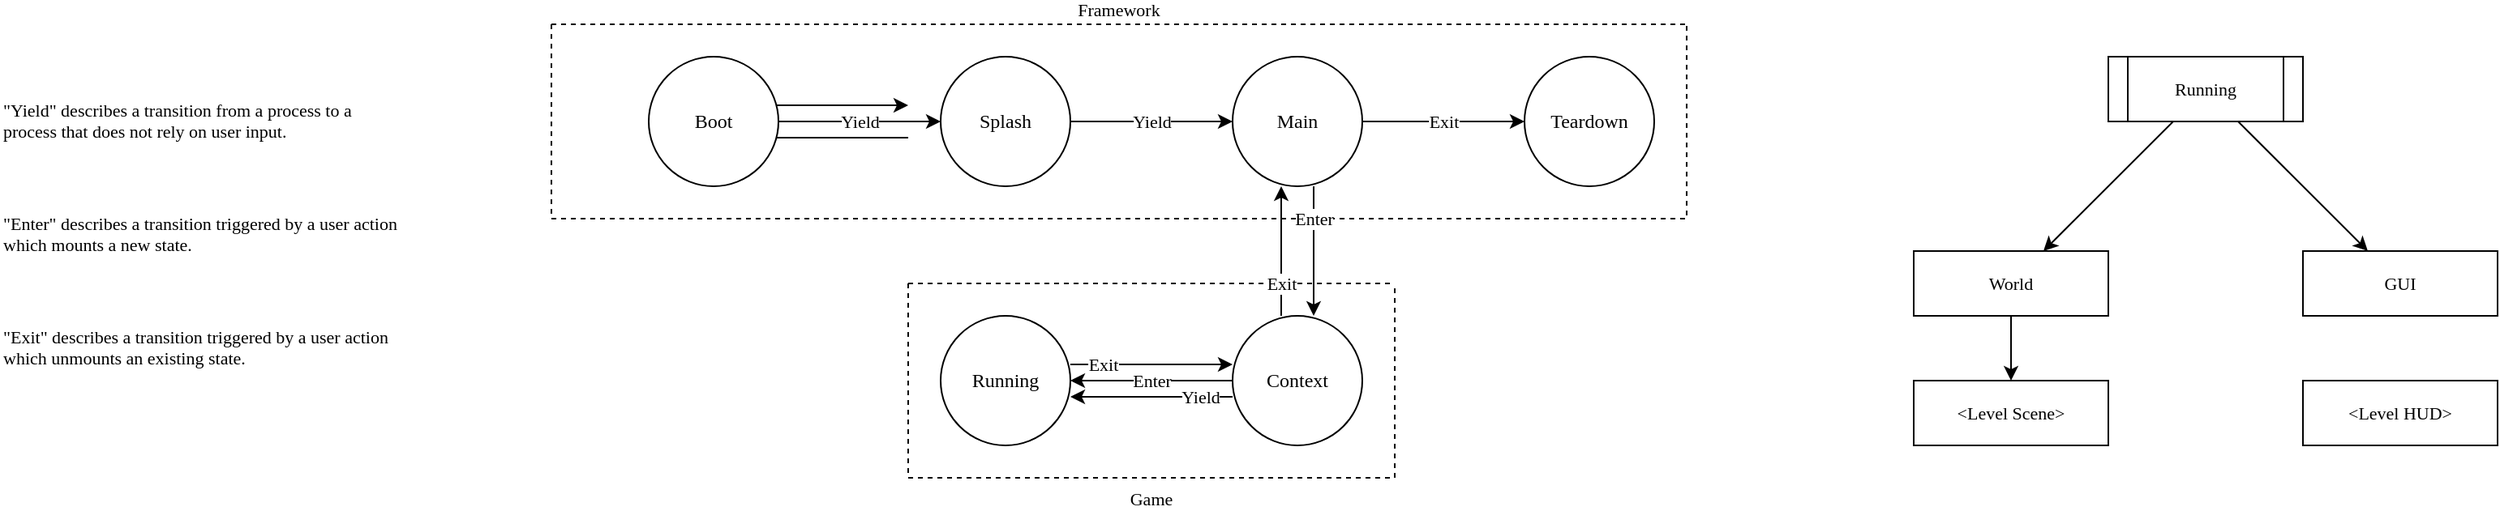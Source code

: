 <mxfile version="21.2.8" type="device" pages="3">
  <diagram name="State Logic" id="NnoxEb0QMjxid6hdBpxM">
    <mxGraphModel dx="1820" dy="840" grid="1" gridSize="10" guides="1" tooltips="1" connect="1" arrows="1" fold="1" page="0" pageScale="1" pageWidth="850" pageHeight="1100" math="0" shadow="0">
      <root>
        <mxCell id="0" />
        <mxCell id="1" parent="0" />
        <mxCell id="Lhrxni2wcswHrxkP7mG--42" value="Game" style="swimlane;startSize=0;fontFamily=Fira Code;fontSize=11;fontColor=default;dashed=1;labelPosition=center;verticalLabelPosition=bottom;align=center;verticalAlign=top;fontStyle=0" parent="1" vertex="1">
          <mxGeometry x="180" y="460" width="300" height="120" as="geometry">
            <mxRectangle x="260" y="500" width="70" height="30" as="alternateBounds" />
          </mxGeometry>
        </mxCell>
        <mxCell id="Lhrxni2wcswHrxkP7mG--5" value="Running" style="rounded=0;whiteSpace=wrap;html=1;fontFamily=Fira Code;shape=ellipse;perimeter=ellipsePerimeter;" parent="Lhrxni2wcswHrxkP7mG--42" vertex="1">
          <mxGeometry x="20" y="20" width="80" height="80" as="geometry" />
        </mxCell>
        <mxCell id="Lhrxni2wcswHrxkP7mG--60" value="Enter" style="edgeStyle=none;shape=connector;rounded=0;orthogonalLoop=1;jettySize=auto;html=1;labelBackgroundColor=default;strokeColor=default;fontFamily=Fira Code;fontSize=11;fontColor=default;endArrow=classic;" parent="Lhrxni2wcswHrxkP7mG--42" source="Lhrxni2wcswHrxkP7mG--6" target="Lhrxni2wcswHrxkP7mG--5" edge="1">
          <mxGeometry relative="1" as="geometry" />
        </mxCell>
        <mxCell id="Lhrxni2wcswHrxkP7mG--6" value="Context" style="rounded=0;whiteSpace=wrap;html=1;fontFamily=Fira Code;shape=ellipse;perimeter=ellipsePerimeter;" parent="Lhrxni2wcswHrxkP7mG--42" vertex="1">
          <mxGeometry x="200" y="20" width="80" height="80" as="geometry" />
        </mxCell>
        <mxCell id="Lhrxni2wcswHrxkP7mG--9" value="Exit" style="rounded=0;orthogonalLoop=1;jettySize=auto;html=1;entryX=0;entryY=0.375;entryDx=0;entryDy=0;entryPerimeter=0;exitX=1;exitY=0.375;exitDx=0;exitDy=0;exitPerimeter=0;fontFamily=Fira Code;" parent="Lhrxni2wcswHrxkP7mG--42" source="Lhrxni2wcswHrxkP7mG--5" target="Lhrxni2wcswHrxkP7mG--6" edge="1">
          <mxGeometry x="-0.6" relative="1" as="geometry">
            <mxPoint x="110" y="50" as="sourcePoint" />
            <mxPoint as="offset" />
          </mxGeometry>
        </mxCell>
        <mxCell id="Lhrxni2wcswHrxkP7mG--13" value="Yield" style="edgeStyle=none;shape=connector;rounded=0;orthogonalLoop=1;jettySize=auto;html=1;labelBackgroundColor=default;strokeColor=default;fontFamily=Fira Code;fontSize=11;fontColor=default;endArrow=classic;entryX=1;entryY=0.625;entryDx=0;entryDy=0;entryPerimeter=0;exitX=0;exitY=0.625;exitDx=0;exitDy=0;exitPerimeter=0;" parent="Lhrxni2wcswHrxkP7mG--42" source="Lhrxni2wcswHrxkP7mG--6" target="Lhrxni2wcswHrxkP7mG--5" edge="1">
          <mxGeometry x="-0.6" relative="1" as="geometry">
            <mxPoint x="210" y="70" as="sourcePoint" />
            <mxPoint x="110" y="70" as="targetPoint" />
            <mxPoint as="offset" />
          </mxGeometry>
        </mxCell>
        <mxCell id="Lhrxni2wcswHrxkP7mG--43" value="Framework" style="swimlane;startSize=0;fontFamily=Fira Code;fontSize=11;fontColor=default;dashed=1;labelPosition=center;verticalLabelPosition=top;align=center;verticalAlign=bottom;fontStyle=0" parent="1" vertex="1">
          <mxGeometry x="-40" y="300" width="700" height="120" as="geometry">
            <mxRectangle x="260" y="500" width="70" height="30" as="alternateBounds" />
          </mxGeometry>
        </mxCell>
        <mxCell id="Lhrxni2wcswHrxkP7mG--46" value="" style="rounded=0;orthogonalLoop=1;jettySize=auto;html=1;entryX=0;entryY=0.375;entryDx=0;entryDy=0;entryPerimeter=0;exitX=1;exitY=0.375;exitDx=0;exitDy=0;exitPerimeter=0;fontFamily=Fira Code;" parent="Lhrxni2wcswHrxkP7mG--43" edge="1">
          <mxGeometry relative="1" as="geometry">
            <mxPoint x="110" y="50" as="sourcePoint" />
            <mxPoint x="220.0" y="50" as="targetPoint" />
          </mxGeometry>
        </mxCell>
        <mxCell id="Lhrxni2wcswHrxkP7mG--47" value="" style="edgeStyle=none;shape=connector;rounded=0;orthogonalLoop=1;jettySize=auto;html=1;labelBackgroundColor=default;strokeColor=default;fontFamily=Fira Code;fontSize=11;fontColor=default;endArrow=classic;entryX=1;entryY=0.625;entryDx=0;entryDy=0;entryPerimeter=0;exitX=0;exitY=0.625;exitDx=0;exitDy=0;exitPerimeter=0;" parent="Lhrxni2wcswHrxkP7mG--43" edge="1">
          <mxGeometry x="-0.001" relative="1" as="geometry">
            <mxPoint x="220.0" y="70" as="sourcePoint" />
            <mxPoint x="110" y="70" as="targetPoint" />
            <mxPoint as="offset" />
          </mxGeometry>
        </mxCell>
        <mxCell id="Lhrxni2wcswHrxkP7mG--55" value="Yield" style="edgeStyle=none;shape=connector;rounded=0;orthogonalLoop=1;jettySize=auto;html=1;labelBackgroundColor=default;strokeColor=default;fontFamily=Fira Code;fontSize=11;fontColor=default;endArrow=classic;" parent="Lhrxni2wcswHrxkP7mG--43" source="Lhrxni2wcswHrxkP7mG--1" target="Lhrxni2wcswHrxkP7mG--4" edge="1">
          <mxGeometry relative="1" as="geometry" />
        </mxCell>
        <mxCell id="Lhrxni2wcswHrxkP7mG--1" value="Splash" style="rounded=0;whiteSpace=wrap;html=1;fontFamily=Fira Code;shape=ellipse;perimeter=ellipsePerimeter;" parent="Lhrxni2wcswHrxkP7mG--43" vertex="1">
          <mxGeometry x="240" y="20" width="80" height="80" as="geometry" />
        </mxCell>
        <mxCell id="Lhrxni2wcswHrxkP7mG--4" value="Main" style="rounded=0;whiteSpace=wrap;html=1;fontFamily=Fira Code;shape=ellipse;perimeter=ellipsePerimeter;" parent="Lhrxni2wcswHrxkP7mG--43" vertex="1">
          <mxGeometry x="420" y="20" width="80" height="80" as="geometry" />
        </mxCell>
        <mxCell id="Lhrxni2wcswHrxkP7mG--14" value="Teardown" style="rounded=0;whiteSpace=wrap;html=1;fontFamily=Fira Code;shape=ellipse;perimeter=ellipsePerimeter;" parent="Lhrxni2wcswHrxkP7mG--43" vertex="1">
          <mxGeometry x="600" y="20" width="80" height="80" as="geometry" />
        </mxCell>
        <mxCell id="Lhrxni2wcswHrxkP7mG--15" value="Exit" style="edgeStyle=none;shape=connector;rounded=0;orthogonalLoop=1;jettySize=auto;html=1;labelBackgroundColor=default;strokeColor=default;fontFamily=Fira Code;fontSize=11;fontColor=default;endArrow=classic;" parent="Lhrxni2wcswHrxkP7mG--43" source="Lhrxni2wcswHrxkP7mG--4" target="Lhrxni2wcswHrxkP7mG--14" edge="1">
          <mxGeometry relative="1" as="geometry" />
        </mxCell>
        <mxCell id="eX0qktkNEqmKnrJ1TMXR-3" value="Yield" style="edgeStyle=none;shape=connector;rounded=0;orthogonalLoop=1;jettySize=auto;html=1;labelBackgroundColor=default;strokeColor=default;fontFamily=Fira Code;fontSize=11;fontColor=default;endArrow=classic;" parent="Lhrxni2wcswHrxkP7mG--43" source="eX0qktkNEqmKnrJ1TMXR-1" target="Lhrxni2wcswHrxkP7mG--1" edge="1">
          <mxGeometry relative="1" as="geometry" />
        </mxCell>
        <mxCell id="eX0qktkNEqmKnrJ1TMXR-1" value="Boot" style="rounded=0;whiteSpace=wrap;html=1;fontFamily=Fira Code;shape=ellipse;perimeter=ellipsePerimeter;" parent="Lhrxni2wcswHrxkP7mG--43" vertex="1">
          <mxGeometry x="60" y="20" width="80" height="80" as="geometry" />
        </mxCell>
        <mxCell id="Lhrxni2wcswHrxkP7mG--52" value="&quot;Yield&quot; describes a transition from a process to a process that does not rely on user input." style="text;html=1;strokeColor=none;fillColor=none;align=left;verticalAlign=top;whiteSpace=wrap;rounded=0;fontSize=11;fontFamily=Fira Code;fontColor=default;" parent="1" vertex="1">
          <mxGeometry x="-380" y="340" width="250" height="50" as="geometry" />
        </mxCell>
        <mxCell id="Lhrxni2wcswHrxkP7mG--53" value="&quot;Enter&quot; describes a transition triggered by a user action which mounts a new state." style="text;html=1;strokeColor=none;fillColor=none;align=left;verticalAlign=top;whiteSpace=wrap;rounded=0;fontSize=11;fontFamily=Fira Code;fontColor=default;" parent="1" vertex="1">
          <mxGeometry x="-380" y="410" width="250" height="50" as="geometry" />
        </mxCell>
        <mxCell id="Lhrxni2wcswHrxkP7mG--54" value="&quot;Exit&quot; describes a transition triggered by a user action which unmounts an existing state." style="text;html=1;strokeColor=none;fillColor=none;align=left;verticalAlign=top;whiteSpace=wrap;rounded=0;fontSize=11;fontFamily=Fira Code;fontColor=default;" parent="1" vertex="1">
          <mxGeometry x="-380" y="480" width="250" height="50" as="geometry" />
        </mxCell>
        <mxCell id="Lhrxni2wcswHrxkP7mG--57" value="Exit" style="edgeStyle=none;shape=connector;rounded=0;orthogonalLoop=1;jettySize=auto;html=1;labelBackgroundColor=default;strokeColor=default;fontFamily=Fira Code;fontSize=11;fontColor=default;endArrow=classic;entryX=0.375;entryY=1;entryDx=0;entryDy=0;entryPerimeter=0;exitX=0.375;exitY=0;exitDx=0;exitDy=0;exitPerimeter=0;" parent="1" source="Lhrxni2wcswHrxkP7mG--6" target="Lhrxni2wcswHrxkP7mG--4" edge="1">
          <mxGeometry x="-0.5" relative="1" as="geometry">
            <mxPoint as="offset" />
          </mxGeometry>
        </mxCell>
        <mxCell id="Lhrxni2wcswHrxkP7mG--58" value="Enter" style="edgeStyle=none;shape=connector;rounded=0;orthogonalLoop=1;jettySize=auto;html=1;labelBackgroundColor=default;strokeColor=default;fontFamily=Fira Code;fontSize=11;fontColor=default;endArrow=classic;exitX=0.625;exitY=1;exitDx=0;exitDy=0;exitPerimeter=0;entryX=0.625;entryY=0;entryDx=0;entryDy=0;entryPerimeter=0;" parent="1" source="Lhrxni2wcswHrxkP7mG--4" target="Lhrxni2wcswHrxkP7mG--6" edge="1">
          <mxGeometry x="-0.5" relative="1" as="geometry">
            <mxPoint as="offset" />
          </mxGeometry>
        </mxCell>
        <mxCell id="Lhrxni2wcswHrxkP7mG--67" style="edgeStyle=none;shape=connector;rounded=0;orthogonalLoop=1;jettySize=auto;html=1;labelBackgroundColor=default;strokeColor=default;fontFamily=Fira Code;fontSize=11;fontColor=default;endArrow=classic;" parent="1" source="Lhrxni2wcswHrxkP7mG--61" target="Lhrxni2wcswHrxkP7mG--66" edge="1">
          <mxGeometry relative="1" as="geometry" />
        </mxCell>
        <mxCell id="Lhrxni2wcswHrxkP7mG--61" value="World" style="rounded=0;whiteSpace=wrap;html=1;fontFamily=Fira Code;fontSize=11;fontColor=default;" parent="1" vertex="1">
          <mxGeometry x="800" y="440" width="120" height="40" as="geometry" />
        </mxCell>
        <mxCell id="Lhrxni2wcswHrxkP7mG--64" style="edgeStyle=none;shape=connector;rounded=0;orthogonalLoop=1;jettySize=auto;html=1;labelBackgroundColor=default;strokeColor=default;fontFamily=Fira Code;fontSize=11;fontColor=default;endArrow=classic;" parent="1" source="Lhrxni2wcswHrxkP7mG--62" target="Lhrxni2wcswHrxkP7mG--61" edge="1">
          <mxGeometry relative="1" as="geometry" />
        </mxCell>
        <mxCell id="Lhrxni2wcswHrxkP7mG--65" style="edgeStyle=none;shape=connector;rounded=0;orthogonalLoop=1;jettySize=auto;html=1;labelBackgroundColor=default;strokeColor=default;fontFamily=Fira Code;fontSize=11;fontColor=default;endArrow=classic;" parent="1" source="Lhrxni2wcswHrxkP7mG--62" target="Lhrxni2wcswHrxkP7mG--63" edge="1">
          <mxGeometry relative="1" as="geometry" />
        </mxCell>
        <mxCell id="Lhrxni2wcswHrxkP7mG--62" value="Running" style="shape=process;whiteSpace=wrap;html=1;backgroundOutline=1;fontFamily=Fira Code;fontSize=11;fontColor=default;" parent="1" vertex="1">
          <mxGeometry x="920" y="320" width="120" height="40" as="geometry" />
        </mxCell>
        <mxCell id="Lhrxni2wcswHrxkP7mG--63" value="GUI" style="rounded=0;whiteSpace=wrap;html=1;fontFamily=Fira Code;fontSize=11;fontColor=default;" parent="1" vertex="1">
          <mxGeometry x="1040" y="440" width="120" height="40" as="geometry" />
        </mxCell>
        <mxCell id="Lhrxni2wcswHrxkP7mG--66" value="&amp;lt;Level Scene&amp;gt;" style="rounded=0;whiteSpace=wrap;html=1;fontFamily=Fira Code;fontSize=11;fontColor=default;" parent="1" vertex="1">
          <mxGeometry x="800" y="520" width="120" height="40" as="geometry" />
        </mxCell>
        <mxCell id="Lhrxni2wcswHrxkP7mG--68" value="&amp;lt;Level HUD&amp;gt;" style="rounded=0;whiteSpace=wrap;html=1;fontFamily=Fira Code;fontSize=11;fontColor=default;" parent="1" vertex="1">
          <mxGeometry x="1040" y="520" width="120" height="40" as="geometry" />
        </mxCell>
      </root>
    </mxGraphModel>
  </diagram>
  <diagram id="L5QYO_08U9evSoQI8fAT" name="Page-2">
    <mxGraphModel dx="1073" dy="-238" grid="1" gridSize="10" guides="1" tooltips="1" connect="1" arrows="1" fold="1" page="0" pageScale="1" pageWidth="850" pageHeight="1100" math="0" shadow="0">
      <root>
        <mxCell id="0" />
        <mxCell id="1" parent="0" />
        <mxCell id="IlxShAyaomRLUlCoYsQc-1" value="" style="endArrow=none;html=1;rounded=0;fillColor=#d80073;strokeColor=#FF0000;" edge="1" parent="1">
          <mxGeometry width="50" height="50" relative="1" as="geometry">
            <mxPoint x="-360" y="480" as="sourcePoint" />
            <mxPoint x="-240" y="480" as="targetPoint" />
          </mxGeometry>
        </mxCell>
        <mxCell id="IlxShAyaomRLUlCoYsQc-2" value="" style="endArrow=none;html=1;rounded=0;fillColor=#d80073;strokeColor=#FF0000;" edge="1" parent="1">
          <mxGeometry width="50" height="50" relative="1" as="geometry">
            <mxPoint x="-360" y="600" as="sourcePoint" />
            <mxPoint x="-240" y="600" as="targetPoint" />
          </mxGeometry>
        </mxCell>
        <mxCell id="IlxShAyaomRLUlCoYsQc-3" value="" style="endArrow=none;html=1;rounded=0;fillColor=#d80073;strokeColor=#FF0000;" edge="1" parent="1">
          <mxGeometry width="50" height="50" relative="1" as="geometry">
            <mxPoint x="-360" y="480" as="sourcePoint" />
            <mxPoint x="-360" y="600" as="targetPoint" />
          </mxGeometry>
        </mxCell>
        <mxCell id="IlxShAyaomRLUlCoYsQc-4" value="" style="endArrow=none;html=1;rounded=0;fillColor=#d80073;strokeColor=#FF0000;" edge="1" parent="1">
          <mxGeometry width="50" height="50" relative="1" as="geometry">
            <mxPoint x="-240" y="480" as="sourcePoint" />
            <mxPoint x="-240" y="600" as="targetPoint" />
          </mxGeometry>
        </mxCell>
        <mxCell id="IlxShAyaomRLUlCoYsQc-18" value="(2.5, 2.5)" style="text;html=1;align=left;verticalAlign=bottom;resizable=1;points=[];autosize=1;strokeColor=none;fillColor=none;fontFamily=Fira Code;fontSize=6;spacing=0;fontColor=#FF0000;" vertex="1" parent="1">
          <mxGeometry x="-295" y="530" width="45" height="10" as="geometry" />
        </mxCell>
        <mxCell id="IlxShAyaomRLUlCoYsQc-19" value="" style="shape=waypoint;sketch=0;fillStyle=solid;size=6;pointerEvents=1;points=[];fillColor=none;resizable=0;rotatable=0;perimeter=centerPerimeter;snapToPoint=1;strokeColor=#ffffff;" vertex="1" parent="1">
          <mxGeometry x="-370" y="470" width="20" height="20" as="geometry" />
        </mxCell>
        <mxCell id="IlxShAyaomRLUlCoYsQc-20" value="" style="shape=waypoint;sketch=0;fillStyle=solid;size=6;pointerEvents=1;points=[];fillColor=none;resizable=0;rotatable=0;perimeter=centerPerimeter;snapToPoint=1;strokeColor=#FFFFFF;" vertex="1" parent="1">
          <mxGeometry x="-250" y="590" width="20" height="20" as="geometry" />
        </mxCell>
        <mxCell id="IlxShAyaomRLUlCoYsQc-21" value="NW" style="endArrow=open;html=1;rounded=0;exitX=0.68;exitY=1.014;exitDx=0;exitDy=0;exitPerimeter=0;strokeColor=#FF8000;dashed=1;endFill=0;fontSize=7;fontFamily=Fira Code;" edge="1" parent="1" source="IlxShAyaomRLUlCoYsQc-5" target="IlxShAyaomRLUlCoYsQc-19">
          <mxGeometry x="-0.333" width="50" height="50" relative="1" as="geometry">
            <mxPoint x="-350" y="540" as="sourcePoint" />
            <mxPoint x="-300" y="490" as="targetPoint" />
            <mxPoint as="offset" />
          </mxGeometry>
        </mxCell>
        <mxCell id="IlxShAyaomRLUlCoYsQc-22" value="3" style="shape=crossbar;whiteSpace=wrap;html=1;rounded=1;direction=south;fontFamily=Fira Code;fontSize=10;align=center;verticalAlign=middle;labelPosition=right;verticalLabelPosition=middle;" vertex="1" parent="1">
          <mxGeometry x="-220" y="480" width="10" height="120" as="geometry" />
        </mxCell>
        <mxCell id="IlxShAyaomRLUlCoYsQc-23" value="3" style="shape=crossbar;whiteSpace=wrap;html=1;rounded=1;direction=south;rotation=90;horizontal=0;verticalAlign=top;labelPosition=center;verticalLabelPosition=middle;align=center;fontFamily=Fira Code;fontSize=10;" vertex="1" parent="1">
          <mxGeometry x="-305" y="560" width="10" height="120" as="geometry" />
        </mxCell>
        <mxCell id="IlxShAyaomRLUlCoYsQc-25" value="NW = Center - (Dimensions / 2)&lt;br&gt;NW = (2.5, 2.5) - ((3, 3) / 2)&lt;br&gt;NW = (2.5, 2.5) - (1.5, 1.5)&lt;br&gt;NW = (2.5 - 1.5), (2.5, 1.5)&lt;br&gt;NW = (1, 1)" style="text;html=1;align=left;verticalAlign=top;resizable=1;points=[];autosize=1;strokeColor=none;fillColor=none;fontFamily=Fira Code;fontSize=6;spacing=0;fontColor=#FF0000;" vertex="1" parent="1">
          <mxGeometry x="-190" y="490" width="130" height="40" as="geometry" />
        </mxCell>
        <mxCell id="IlxShAyaomRLUlCoYsQc-26" value="" style="group" vertex="1" connectable="0" parent="1">
          <mxGeometry x="-410" y="440" width="210" height="20" as="geometry" />
        </mxCell>
        <mxCell id="IlxShAyaomRLUlCoYsQc-7" value="" style="endArrow=classic;html=1;rounded=0;" edge="1" parent="IlxShAyaomRLUlCoYsQc-26">
          <mxGeometry width="50" height="50" relative="1" as="geometry">
            <mxPoint x="10" as="sourcePoint" />
            <mxPoint x="210" as="targetPoint" />
          </mxGeometry>
        </mxCell>
        <mxCell id="IlxShAyaomRLUlCoYsQc-11" value="3" style="text;html=1;align=center;verticalAlign=middle;resizable=0;points=[];autosize=1;strokeColor=none;fillColor=none;fontFamily=Fira Code;fontSize=8;spacing=0;" vertex="1" parent="1">
          <mxGeometry x="-290" y="420" width="20" height="20" as="geometry" />
        </mxCell>
        <mxCell id="IlxShAyaomRLUlCoYsQc-12" value="4" style="text;html=1;align=center;verticalAlign=middle;resizable=0;points=[];autosize=1;strokeColor=none;fillColor=none;fontFamily=Fira Code;fontSize=8;spacing=0;" vertex="1" parent="1">
          <mxGeometry x="-250" y="420" width="20" height="20" as="geometry" />
        </mxCell>
        <mxCell id="IlxShAyaomRLUlCoYsQc-10" value="2" style="text;html=1;align=center;verticalAlign=middle;resizable=0;points=[];autosize=1;strokeColor=none;fillColor=none;fontFamily=Fira Code;fontSize=8;spacing=0;" vertex="1" parent="1">
          <mxGeometry x="-330" y="420" width="20" height="20" as="geometry" />
        </mxCell>
        <mxCell id="IlxShAyaomRLUlCoYsQc-9" value="1" style="text;html=1;align=center;verticalAlign=middle;resizable=0;points=[];autosize=1;strokeColor=none;fillColor=none;fontFamily=Fira Code;fontSize=8;spacing=0;" vertex="1" parent="1">
          <mxGeometry x="-370" y="420" width="20" height="20" as="geometry" />
        </mxCell>
        <mxCell id="IlxShAyaomRLUlCoYsQc-8" value="0" style="text;html=1;align=center;verticalAlign=middle;resizable=0;points=[];autosize=1;strokeColor=none;fillColor=none;fontFamily=Fira Code;fontSize=8;spacing=0;" vertex="1" parent="1">
          <mxGeometry x="-410" y="420" width="20" height="20" as="geometry" />
        </mxCell>
        <mxCell id="IlxShAyaomRLUlCoYsQc-27" value="" style="group" vertex="1" connectable="0" parent="1">
          <mxGeometry x="-420" y="430" width="20" height="190" as="geometry" />
        </mxCell>
        <mxCell id="IlxShAyaomRLUlCoYsQc-6" value="" style="endArrow=classic;html=1;rounded=0;" edge="1" parent="IlxShAyaomRLUlCoYsQc-27">
          <mxGeometry width="50" height="50" relative="1" as="geometry">
            <mxPoint x="20" y="10" as="sourcePoint" />
            <mxPoint x="20" y="190" as="targetPoint" />
          </mxGeometry>
        </mxCell>
        <mxCell id="IlxShAyaomRLUlCoYsQc-13" value="1" style="text;html=1;align=center;verticalAlign=middle;resizable=0;points=[];autosize=1;strokeColor=none;fillColor=none;fontFamily=Fira Code;fontSize=8;spacing=0;" vertex="1" parent="IlxShAyaomRLUlCoYsQc-27">
          <mxGeometry y="40" width="20" height="20" as="geometry" />
        </mxCell>
        <mxCell id="IlxShAyaomRLUlCoYsQc-14" value="0" style="text;html=1;align=center;verticalAlign=middle;resizable=0;points=[];autosize=1;strokeColor=none;fillColor=none;fontFamily=Fira Code;fontSize=8;spacing=0;" vertex="1" parent="IlxShAyaomRLUlCoYsQc-27">
          <mxGeometry width="20" height="20" as="geometry" />
        </mxCell>
        <mxCell id="IlxShAyaomRLUlCoYsQc-15" value="2" style="text;html=1;align=center;verticalAlign=middle;resizable=0;points=[];autosize=1;strokeColor=none;fillColor=none;fontFamily=Fira Code;fontSize=8;spacing=0;" vertex="1" parent="IlxShAyaomRLUlCoYsQc-27">
          <mxGeometry y="80" width="20" height="20" as="geometry" />
        </mxCell>
        <mxCell id="IlxShAyaomRLUlCoYsQc-16" value="3" style="text;html=1;align=center;verticalAlign=middle;resizable=0;points=[];autosize=1;strokeColor=none;fillColor=none;fontFamily=Fira Code;fontSize=8;spacing=0;" vertex="1" parent="IlxShAyaomRLUlCoYsQc-27">
          <mxGeometry y="120" width="20" height="20" as="geometry" />
        </mxCell>
        <mxCell id="IlxShAyaomRLUlCoYsQc-17" value="4" style="text;html=1;align=center;verticalAlign=middle;resizable=0;points=[];autosize=1;strokeColor=none;fillColor=none;fontFamily=Fira Code;fontSize=8;spacing=0;" vertex="1" parent="IlxShAyaomRLUlCoYsQc-27">
          <mxGeometry y="160" width="20" height="20" as="geometry" />
        </mxCell>
        <mxCell id="IlxShAyaomRLUlCoYsQc-28" value="SE = Center + (Dimensions / 2)&lt;br&gt;SE = (2.5, 2.5) + ((3, 3) / 2)&lt;br&gt;SE = (2.5, 2.5) + (1.5, 1.5)&lt;br&gt;SE = (2.5 + 1.5), (2.5 + 1.5)&lt;br&gt;SE = (4, 4)" style="text;html=1;align=left;verticalAlign=top;resizable=1;points=[];autosize=1;strokeColor=none;fillColor=none;fontFamily=Fira Code;fontSize=6;spacing=0;fontColor=#FF0000;" vertex="1" parent="1">
          <mxGeometry x="-190" y="540" width="130" height="40" as="geometry" />
        </mxCell>
        <mxCell id="IlxShAyaomRLUlCoYsQc-31" value="SE" style="endArrow=open;html=1;rounded=0;strokeColor=#FF8000;dashed=1;endFill=0;fontSize=7;fontFamily=Fira Code;" edge="1" parent="1" source="IlxShAyaomRLUlCoYsQc-5" target="IlxShAyaomRLUlCoYsQc-20">
          <mxGeometry x="-0.333" width="50" height="50" relative="1" as="geometry">
            <mxPoint x="-290" y="550" as="sourcePoint" />
            <mxPoint x="-350" y="490" as="targetPoint" />
            <mxPoint as="offset" />
          </mxGeometry>
        </mxCell>
        <mxCell id="IlxShAyaomRLUlCoYsQc-5" value="" style="shape=waypoint;sketch=0;fillStyle=solid;size=6;pointerEvents=1;points=[];fillColor=none;resizable=0;rotatable=0;perimeter=centerPerimeter;snapToPoint=1;strokeColor=#FF0000;" vertex="1" parent="1">
          <mxGeometry x="-310" y="530" width="20" height="20" as="geometry" />
        </mxCell>
        <mxCell id="IlxShAyaomRLUlCoYsQc-47" style="edgeStyle=none;shape=connector;rounded=0;orthogonalLoop=1;jettySize=auto;html=1;labelBackgroundColor=default;strokeColor=default;fontFamily=Fira Code;fontSize=10;fontColor=default;endArrow=none;endFill=0;" edge="1" parent="1" source="IlxShAyaomRLUlCoYsQc-32" target="IlxShAyaomRLUlCoYsQc-36">
          <mxGeometry relative="1" as="geometry" />
        </mxCell>
        <mxCell id="IlxShAyaomRLUlCoYsQc-51" style="edgeStyle=none;shape=connector;rounded=0;orthogonalLoop=1;jettySize=auto;html=1;labelBackgroundColor=default;strokeColor=default;fontFamily=Fira Code;fontSize=10;fontColor=default;endArrow=none;endFill=0;" edge="1" parent="1" source="IlxShAyaomRLUlCoYsQc-32" target="IlxShAyaomRLUlCoYsQc-37">
          <mxGeometry relative="1" as="geometry" />
        </mxCell>
        <mxCell id="IlxShAyaomRLUlCoYsQc-32" value="P1" style="shape=waypoint;sketch=0;fillStyle=solid;size=6;pointerEvents=1;points=[];fillColor=none;resizable=0;rotatable=0;perimeter=centerPerimeter;snapToPoint=1;strokeColor=#FFFFFF;fontFamily=Fira Code;fontSize=10;verticalAlign=middle;labelPosition=left;verticalLabelPosition=top;align=center;spacing=0;spacingRight=-20;spacingTop=20;" vertex="1" parent="1">
          <mxGeometry x="-330" y="710" width="20" height="20" as="geometry" />
        </mxCell>
        <mxCell id="IlxShAyaomRLUlCoYsQc-52" style="edgeStyle=none;shape=connector;rounded=0;orthogonalLoop=1;jettySize=auto;html=1;labelBackgroundColor=default;strokeColor=default;fontFamily=Fira Code;fontSize=10;fontColor=default;endArrow=none;endFill=0;" edge="1" parent="1" source="IlxShAyaomRLUlCoYsQc-36" target="IlxShAyaomRLUlCoYsQc-38">
          <mxGeometry relative="1" as="geometry" />
        </mxCell>
        <mxCell id="IlxShAyaomRLUlCoYsQc-36" value="P2" style="shape=waypoint;sketch=0;fillStyle=solid;size=6;pointerEvents=1;points=[];fillColor=none;resizable=0;rotatable=0;perimeter=centerPerimeter;snapToPoint=1;strokeColor=#FFFFFF;fontFamily=Fira Code;fontSize=10;verticalAlign=middle;labelPosition=left;verticalLabelPosition=top;align=center;spacing=0;spacingRight=-20;spacingTop=20;" vertex="1" parent="1">
          <mxGeometry x="-250" y="710" width="20" height="20" as="geometry" />
        </mxCell>
        <mxCell id="IlxShAyaomRLUlCoYsQc-48" style="edgeStyle=none;shape=connector;rounded=0;orthogonalLoop=1;jettySize=auto;html=1;entryX=1.033;entryY=0.419;entryDx=0;entryDy=0;entryPerimeter=0;labelBackgroundColor=default;strokeColor=default;fontFamily=Fira Code;fontSize=10;fontColor=default;endArrow=none;endFill=0;" edge="1" parent="1" source="IlxShAyaomRLUlCoYsQc-37" target="IlxShAyaomRLUlCoYsQc-38">
          <mxGeometry relative="1" as="geometry" />
        </mxCell>
        <mxCell id="IlxShAyaomRLUlCoYsQc-37" value="P5" style="shape=waypoint;sketch=0;fillStyle=solid;size=6;pointerEvents=1;points=[];fillColor=none;resizable=0;rotatable=0;perimeter=centerPerimeter;snapToPoint=1;strokeColor=#FFFFFF;fontFamily=Fira Code;fontSize=10;verticalAlign=middle;labelPosition=left;verticalLabelPosition=top;align=center;spacing=0;spacingRight=-20;spacingTop=20;" vertex="1" parent="1">
          <mxGeometry x="-330" y="790" width="20" height="20" as="geometry" />
        </mxCell>
        <mxCell id="IlxShAyaomRLUlCoYsQc-38" value="P6" style="shape=waypoint;sketch=0;fillStyle=solid;size=6;pointerEvents=1;points=[];fillColor=none;resizable=0;rotatable=0;perimeter=centerPerimeter;snapToPoint=1;strokeColor=#FFFFFF;fontFamily=Fira Code;fontSize=10;verticalAlign=middle;labelPosition=left;verticalLabelPosition=top;align=center;spacing=0;spacingRight=-20;spacingTop=20;" vertex="1" parent="1">
          <mxGeometry x="-250" y="790" width="20" height="20" as="geometry" />
        </mxCell>
        <mxCell id="IlxShAyaomRLUlCoYsQc-49" style="edgeStyle=none;shape=connector;rounded=0;orthogonalLoop=1;jettySize=auto;html=1;labelBackgroundColor=default;strokeColor=#666666;fontFamily=Fira Code;fontSize=10;fontColor=default;endArrow=none;endFill=0;" edge="1" parent="1" source="IlxShAyaomRLUlCoYsQc-39" target="IlxShAyaomRLUlCoYsQc-40">
          <mxGeometry relative="1" as="geometry" />
        </mxCell>
        <mxCell id="IlxShAyaomRLUlCoYsQc-53" style="edgeStyle=none;shape=connector;rounded=0;orthogonalLoop=1;jettySize=auto;html=1;entryX=0.35;entryY=0.438;entryDx=0;entryDy=0;entryPerimeter=0;labelBackgroundColor=default;strokeColor=#666666;fontFamily=Fira Code;fontSize=10;fontColor=default;endArrow=none;endFill=0;" edge="1" parent="1" source="IlxShAyaomRLUlCoYsQc-39" target="IlxShAyaomRLUlCoYsQc-41">
          <mxGeometry relative="1" as="geometry" />
        </mxCell>
        <mxCell id="IlxShAyaomRLUlCoYsQc-39" value="P3" style="shape=waypoint;sketch=0;fillStyle=solid;size=6;pointerEvents=1;points=[];fillColor=none;resizable=0;rotatable=0;perimeter=centerPerimeter;snapToPoint=1;strokeColor=#666666;fontFamily=Fira Code;fontSize=10;verticalAlign=middle;labelPosition=right;verticalLabelPosition=top;align=center;fontColor=#666666;spacing=0;spacingRight=20;spacingTop=20;" vertex="1" parent="1">
          <mxGeometry x="-290" y="750" width="20" height="20" as="geometry" />
        </mxCell>
        <mxCell id="IlxShAyaomRLUlCoYsQc-54" style="edgeStyle=none;shape=connector;rounded=0;orthogonalLoop=1;jettySize=auto;html=1;entryX=0.398;entryY=0.381;entryDx=0;entryDy=0;entryPerimeter=0;labelBackgroundColor=default;strokeColor=#666666;fontFamily=Fira Code;fontSize=10;fontColor=default;endArrow=none;endFill=0;" edge="1" parent="1" source="IlxShAyaomRLUlCoYsQc-40" target="IlxShAyaomRLUlCoYsQc-42">
          <mxGeometry relative="1" as="geometry" />
        </mxCell>
        <mxCell id="IlxShAyaomRLUlCoYsQc-40" value="P4" style="shape=waypoint;sketch=0;fillStyle=solid;size=6;pointerEvents=1;points=[];fillColor=none;resizable=0;rotatable=0;perimeter=centerPerimeter;snapToPoint=1;strokeColor=#666666;fontFamily=Fira Code;fontSize=10;verticalAlign=middle;labelPosition=right;verticalLabelPosition=top;align=center;fontColor=#666666;spacing=0;spacingRight=20;spacingTop=20;" vertex="1" parent="1">
          <mxGeometry x="-210" y="750" width="20" height="20" as="geometry" />
        </mxCell>
        <mxCell id="IlxShAyaomRLUlCoYsQc-50" style="edgeStyle=none;shape=connector;rounded=0;orthogonalLoop=1;jettySize=auto;html=1;labelBackgroundColor=default;strokeColor=#666666;fontFamily=Fira Code;fontSize=10;fontColor=default;endArrow=none;endFill=0;" edge="1" parent="1" source="IlxShAyaomRLUlCoYsQc-41" target="IlxShAyaomRLUlCoYsQc-42">
          <mxGeometry relative="1" as="geometry" />
        </mxCell>
        <mxCell id="IlxShAyaomRLUlCoYsQc-41" value="P7" style="shape=waypoint;sketch=0;fillStyle=solid;size=6;pointerEvents=1;points=[];fillColor=none;resizable=0;rotatable=0;perimeter=centerPerimeter;snapToPoint=1;strokeColor=#666666;fontFamily=Fira Code;fontSize=10;verticalAlign=middle;labelPosition=right;verticalLabelPosition=top;align=center;fontColor=#666666;spacing=0;spacingRight=20;spacingTop=20;" vertex="1" parent="1">
          <mxGeometry x="-290" y="830" width="20" height="20" as="geometry" />
        </mxCell>
        <mxCell id="IlxShAyaomRLUlCoYsQc-42" value="P8" style="shape=waypoint;sketch=0;fillStyle=solid;size=6;pointerEvents=1;points=[];fillColor=none;resizable=0;rotatable=0;perimeter=centerPerimeter;snapToPoint=1;strokeColor=#666666;fontFamily=Fira Code;fontSize=10;verticalAlign=middle;labelPosition=right;verticalLabelPosition=top;align=center;fontColor=#666666;spacing=0;spacingRight=20;spacingTop=20;" vertex="1" parent="1">
          <mxGeometry x="-210" y="830" width="20" height="20" as="geometry" />
        </mxCell>
        <mxCell id="IlxShAyaomRLUlCoYsQc-44" style="edgeStyle=none;shape=connector;rounded=0;orthogonalLoop=1;jettySize=auto;html=1;entryX=0.619;entryY=0.602;entryDx=0;entryDy=0;entryPerimeter=0;labelBackgroundColor=default;strokeColor=default;fontFamily=Fira Code;fontSize=10;fontColor=default;endArrow=none;endFill=0;" edge="1" parent="1" source="IlxShAyaomRLUlCoYsQc-36" target="IlxShAyaomRLUlCoYsQc-40">
          <mxGeometry relative="1" as="geometry" />
        </mxCell>
        <mxCell id="IlxShAyaomRLUlCoYsQc-45" style="edgeStyle=none;shape=connector;rounded=0;orthogonalLoop=1;jettySize=auto;html=1;labelBackgroundColor=default;strokeColor=default;fontFamily=Fira Code;fontSize=10;fontColor=default;endArrow=none;endFill=0;" edge="1" parent="1" source="IlxShAyaomRLUlCoYsQc-38" target="IlxShAyaomRLUlCoYsQc-42">
          <mxGeometry relative="1" as="geometry" />
        </mxCell>
        <mxCell id="IlxShAyaomRLUlCoYsQc-43" style="rounded=0;orthogonalLoop=1;jettySize=auto;html=1;entryX=0.61;entryY=0.371;entryDx=0;entryDy=0;entryPerimeter=0;fontFamily=Fira Code;fontSize=10;fontColor=default;endArrow=none;endFill=0;" edge="1" parent="1" source="IlxShAyaomRLUlCoYsQc-32" target="IlxShAyaomRLUlCoYsQc-39">
          <mxGeometry relative="1" as="geometry" />
        </mxCell>
        <mxCell id="IlxShAyaomRLUlCoYsQc-46" style="edgeStyle=none;shape=connector;rounded=0;orthogonalLoop=1;jettySize=auto;html=1;labelBackgroundColor=default;strokeColor=default;fontFamily=Fira Code;fontSize=10;fontColor=default;endArrow=none;endFill=0;" edge="1" parent="1" source="IlxShAyaomRLUlCoYsQc-37" target="IlxShAyaomRLUlCoYsQc-41">
          <mxGeometry relative="1" as="geometry" />
        </mxCell>
      </root>
    </mxGraphModel>
  </diagram>
  <diagram id="fyTtjiizSTW-53ualpyU" name="Page-3">
    <mxGraphModel dx="1420" dy="840" grid="1" gridSize="10" guides="1" tooltips="1" connect="1" arrows="1" fold="1" page="1" pageScale="1" pageWidth="850" pageHeight="1100" math="0" shadow="0">
      <root>
        <mxCell id="0" />
        <mxCell id="1" parent="0" />
      </root>
    </mxGraphModel>
  </diagram>
</mxfile>

